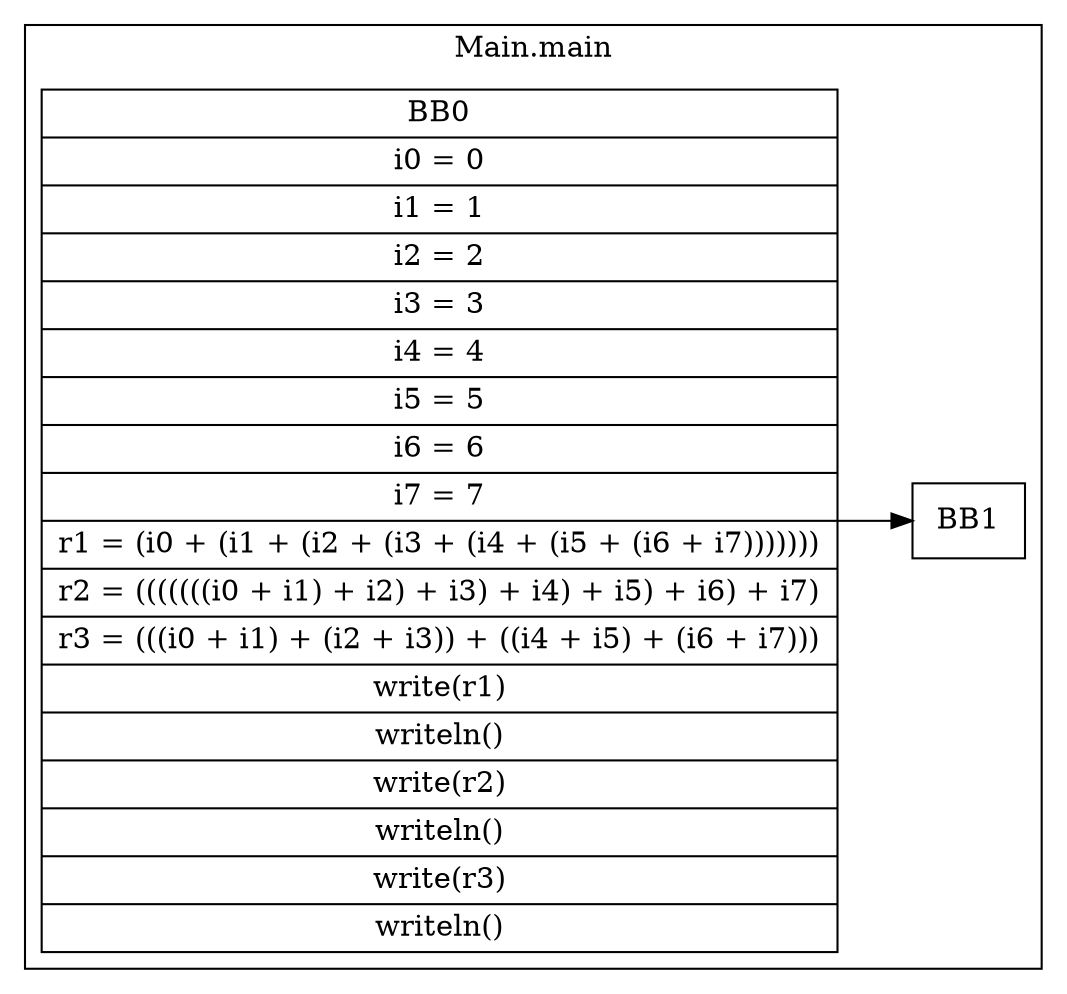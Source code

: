 digraph G {
  graph [ rankdir = "LR" ];
  subgraph cluster_0 {
    label = "Main.main"
    M0_BB0 [
      shape="record"
      label="BB0|i0 = 0|i1 = 1|i2 = 2|i3 = 3|i4 = 4|i5 = 5|i6 = 6|i7 = 7|r1 = (i0 + (i1 + (i2 + (i3 + (i4 + (i5 + (i6 + i7)))))))|r2 = (((((((i0 + i1) + i2) + i3) + i4) + i5) + i6) + i7)|r3 = (((i0 + i1) + (i2 + i3)) + ((i4 + i5) + (i6 + i7)))|write(r1)|writeln()|write(r2)|writeln()|write(r3)|writeln()"
    ];
    M0_BB0 -> M0_BB1;
    M0_BB1 [
      shape="record"
      label="BB1"
    ];
  }
}
